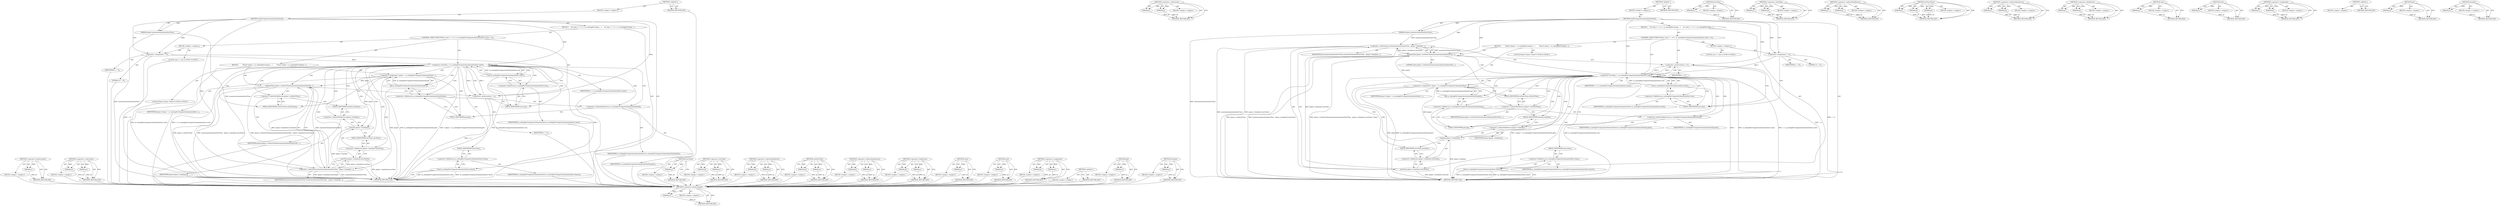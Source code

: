 digraph "timeline" {
vulnerable_94 [label=<(METHOD,&lt;operator&gt;.preIncrement)>];
vulnerable_95 [label=<(PARAM,p1)>];
vulnerable_96 [label=<(BLOCK,&lt;empty&gt;,&lt;empty&gt;)>];
vulnerable_97 [label=<(METHOD_RETURN,ANY)>];
vulnerable_117 [label=<(METHOD,&lt;operator&gt;.subtraction)>];
vulnerable_118 [label=<(PARAM,p1)>];
vulnerable_119 [label=<(PARAM,p2)>];
vulnerable_120 [label=<(BLOCK,&lt;empty&gt;,&lt;empty&gt;)>];
vulnerable_121 [label=<(METHOD_RETURN,ANY)>];
vulnerable_6 [label=<(METHOD,&lt;global&gt;)<SUB>1</SUB>>];
vulnerable_7 [label=<(BLOCK,&lt;empty&gt;,&lt;empty&gt;)<SUB>1</SUB>>];
vulnerable_8 [label=<(METHOD,notifyCompositorAnimationStarted)<SUB>1</SUB>>];
vulnerable_9 [label=<(PARAM,double monotonicAnimationStartTime)<SUB>1</SUB>>];
vulnerable_10 [label=<(BLOCK,{
     for (size_t i = 0; i &lt; m_waitingForCompo...,{
     for (size_t i = 0; i &lt; m_waitingForCompo...)<SUB>2</SUB>>];
vulnerable_11 [label=<(CONTROL_STRUCTURE,FOR,for (size_t i = 0;i &lt; m_waitingForCompositorAnimationStart.size();++i))<SUB>3</SUB>>];
vulnerable_12 [label=<(BLOCK,&lt;empty&gt;,&lt;empty&gt;)<SUB>3</SUB>>];
vulnerable_13 [label="<(LOCAL,size_t i: size_t)<SUB>3</SUB>>"];
vulnerable_14 [label=<(&lt;operator&gt;.assignment,i = 0)<SUB>3</SUB>>];
vulnerable_15 [label=<(IDENTIFIER,i,i = 0)<SUB>3</SUB>>];
vulnerable_16 [label=<(LITERAL,0,i = 0)<SUB>3</SUB>>];
vulnerable_17 [label=<(&lt;operator&gt;.lessThan,i &lt; m_waitingForCompositorAnimationStart.size())<SUB>3</SUB>>];
vulnerable_18 [label=<(IDENTIFIER,i,i &lt; m_waitingForCompositorAnimationStart.size())<SUB>3</SUB>>];
vulnerable_19 [label=<(size,m_waitingForCompositorAnimationStart.size())<SUB>3</SUB>>];
vulnerable_20 [label=<(&lt;operator&gt;.fieldAccess,m_waitingForCompositorAnimationStart.size)<SUB>3</SUB>>];
vulnerable_21 [label=<(IDENTIFIER,m_waitingForCompositorAnimationStart,m_waitingForCompositorAnimationStart.size())<SUB>3</SUB>>];
vulnerable_22 [label=<(FIELD_IDENTIFIER,size,size)<SUB>3</SUB>>];
vulnerable_23 [label=<(&lt;operator&gt;.preIncrement,++i)<SUB>3</SUB>>];
vulnerable_24 [label=<(IDENTIFIER,i,++i)<SUB>3</SUB>>];
vulnerable_25 [label=<(BLOCK,{
         Player* player = m_waitingForComposi...,{
         Player* player = m_waitingForComposi...)<SUB>3</SUB>>];
vulnerable_26 [label="<(LOCAL,Player* player: Player*)<SUB>4</SUB>>"];
vulnerable_27 [label=<(&lt;operator&gt;.assignment,* player = m_waitingForCompositorAnimationStart...)<SUB>4</SUB>>];
vulnerable_28 [label=<(IDENTIFIER,player,* player = m_waitingForCompositorAnimationStart...)<SUB>4</SUB>>];
vulnerable_29 [label=<(get,m_waitingForCompositorAnimationStart[i].get())<SUB>4</SUB>>];
vulnerable_30 [label=<(&lt;operator&gt;.fieldAccess,m_waitingForCompositorAnimationStart[i].get)<SUB>4</SUB>>];
vulnerable_31 [label=<(&lt;operator&gt;.indirectIndexAccess,m_waitingForCompositorAnimationStart[i])<SUB>4</SUB>>];
vulnerable_32 [label=<(IDENTIFIER,m_waitingForCompositorAnimationStart,m_waitingForCompositorAnimationStart[i].get())<SUB>4</SUB>>];
vulnerable_33 [label=<(IDENTIFIER,i,m_waitingForCompositorAnimationStart[i].get())<SUB>4</SUB>>];
vulnerable_34 [label=<(FIELD_IDENTIFIER,get,get)<SUB>4</SUB>>];
vulnerable_35 [label=<(setStartTime,player-&gt;setStartTime(monotonicAnimationStartTim...)<SUB>5</SUB>>];
vulnerable_36 [label=<(&lt;operator&gt;.indirectFieldAccess,player-&gt;setStartTime)<SUB>5</SUB>>];
vulnerable_37 [label=<(IDENTIFIER,player,player-&gt;setStartTime(monotonicAnimationStartTim...)<SUB>5</SUB>>];
vulnerable_38 [label=<(FIELD_IDENTIFIER,setStartTime,setStartTime)<SUB>5</SUB>>];
vulnerable_39 [label=<(&lt;operator&gt;.subtraction,monotonicAnimationStartTime - player-&gt;timeline(...)<SUB>5</SUB>>];
vulnerable_40 [label=<(IDENTIFIER,monotonicAnimationStartTime,monotonicAnimationStartTime - player-&gt;timeline(...)<SUB>5</SUB>>];
vulnerable_41 [label=<(zeroTime,player-&gt;timeline().zeroTime())<SUB>5</SUB>>];
vulnerable_42 [label=<(&lt;operator&gt;.fieldAccess,player-&gt;timeline().zeroTime)<SUB>5</SUB>>];
vulnerable_43 [label=<(timeline,player-&gt;timeline())<SUB>5</SUB>>];
vulnerable_44 [label=<(&lt;operator&gt;.indirectFieldAccess,player-&gt;timeline)<SUB>5</SUB>>];
vulnerable_45 [label=<(IDENTIFIER,player,player-&gt;timeline())<SUB>5</SUB>>];
vulnerable_46 [label=<(FIELD_IDENTIFIER,timeline,timeline)<SUB>5</SUB>>];
vulnerable_47 [label=<(FIELD_IDENTIFIER,zeroTime,zeroTime)<SUB>5</SUB>>];
vulnerable_48 [label=<(clear,m_waitingForCompositorAnimationStart.clear())<SUB>8</SUB>>];
vulnerable_49 [label=<(&lt;operator&gt;.fieldAccess,m_waitingForCompositorAnimationStart.clear)<SUB>8</SUB>>];
vulnerable_50 [label=<(IDENTIFIER,m_waitingForCompositorAnimationStart,m_waitingForCompositorAnimationStart.clear())<SUB>8</SUB>>];
vulnerable_51 [label=<(FIELD_IDENTIFIER,clear,clear)<SUB>8</SUB>>];
vulnerable_52 [label=<(METHOD_RETURN,void)<SUB>1</SUB>>];
vulnerable_54 [label=<(METHOD_RETURN,ANY)<SUB>1</SUB>>];
vulnerable_122 [label=<(METHOD,zeroTime)>];
vulnerable_123 [label=<(PARAM,p1)>];
vulnerable_124 [label=<(BLOCK,&lt;empty&gt;,&lt;empty&gt;)>];
vulnerable_125 [label=<(METHOD_RETURN,ANY)>];
vulnerable_80 [label=<(METHOD,&lt;operator&gt;.lessThan)>];
vulnerable_81 [label=<(PARAM,p1)>];
vulnerable_82 [label=<(PARAM,p2)>];
vulnerable_83 [label=<(BLOCK,&lt;empty&gt;,&lt;empty&gt;)>];
vulnerable_84 [label=<(METHOD_RETURN,ANY)>];
vulnerable_112 [label=<(METHOD,&lt;operator&gt;.indirectFieldAccess)>];
vulnerable_113 [label=<(PARAM,p1)>];
vulnerable_114 [label=<(PARAM,p2)>];
vulnerable_115 [label=<(BLOCK,&lt;empty&gt;,&lt;empty&gt;)>];
vulnerable_116 [label=<(METHOD_RETURN,ANY)>];
vulnerable_107 [label=<(METHOD,setStartTime)>];
vulnerable_108 [label=<(PARAM,p1)>];
vulnerable_109 [label=<(PARAM,p2)>];
vulnerable_110 [label=<(BLOCK,&lt;empty&gt;,&lt;empty&gt;)>];
vulnerable_111 [label=<(METHOD_RETURN,ANY)>];
vulnerable_102 [label=<(METHOD,&lt;operator&gt;.indirectIndexAccess)>];
vulnerable_103 [label=<(PARAM,p1)>];
vulnerable_104 [label=<(PARAM,p2)>];
vulnerable_105 [label=<(BLOCK,&lt;empty&gt;,&lt;empty&gt;)>];
vulnerable_106 [label=<(METHOD_RETURN,ANY)>];
vulnerable_89 [label=<(METHOD,&lt;operator&gt;.fieldAccess)>];
vulnerable_90 [label=<(PARAM,p1)>];
vulnerable_91 [label=<(PARAM,p2)>];
vulnerable_92 [label=<(BLOCK,&lt;empty&gt;,&lt;empty&gt;)>];
vulnerable_93 [label=<(METHOD_RETURN,ANY)>];
vulnerable_130 [label=<(METHOD,clear)>];
vulnerable_131 [label=<(PARAM,p1)>];
vulnerable_132 [label=<(BLOCK,&lt;empty&gt;,&lt;empty&gt;)>];
vulnerable_133 [label=<(METHOD_RETURN,ANY)>];
vulnerable_85 [label=<(METHOD,size)>];
vulnerable_86 [label=<(PARAM,p1)>];
vulnerable_87 [label=<(BLOCK,&lt;empty&gt;,&lt;empty&gt;)>];
vulnerable_88 [label=<(METHOD_RETURN,ANY)>];
vulnerable_75 [label=<(METHOD,&lt;operator&gt;.assignment)>];
vulnerable_76 [label=<(PARAM,p1)>];
vulnerable_77 [label=<(PARAM,p2)>];
vulnerable_78 [label=<(BLOCK,&lt;empty&gt;,&lt;empty&gt;)>];
vulnerable_79 [label=<(METHOD_RETURN,ANY)>];
vulnerable_69 [label=<(METHOD,&lt;global&gt;)<SUB>1</SUB>>];
vulnerable_70 [label=<(BLOCK,&lt;empty&gt;,&lt;empty&gt;)>];
vulnerable_71 [label=<(METHOD_RETURN,ANY)>];
vulnerable_98 [label=<(METHOD,get)>];
vulnerable_99 [label=<(PARAM,p1)>];
vulnerable_100 [label=<(BLOCK,&lt;empty&gt;,&lt;empty&gt;)>];
vulnerable_101 [label=<(METHOD_RETURN,ANY)>];
vulnerable_126 [label=<(METHOD,timeline)>];
vulnerable_127 [label=<(PARAM,p1)>];
vulnerable_128 [label=<(BLOCK,&lt;empty&gt;,&lt;empty&gt;)>];
vulnerable_129 [label=<(METHOD_RETURN,ANY)>];
fixed_97 [label=<(METHOD,&lt;operator&gt;.preIncrement)>];
fixed_98 [label=<(PARAM,p1)>];
fixed_99 [label=<(BLOCK,&lt;empty&gt;,&lt;empty&gt;)>];
fixed_100 [label=<(METHOD_RETURN,ANY)>];
fixed_121 [label=<(METHOD,&lt;operator&gt;.subtraction)>];
fixed_122 [label=<(PARAM,p1)>];
fixed_123 [label=<(PARAM,p2)>];
fixed_124 [label=<(BLOCK,&lt;empty&gt;,&lt;empty&gt;)>];
fixed_125 [label=<(METHOD_RETURN,ANY)>];
fixed_6 [label=<(METHOD,&lt;global&gt;)<SUB>1</SUB>>];
fixed_7 [label=<(BLOCK,&lt;empty&gt;,&lt;empty&gt;)<SUB>1</SUB>>];
fixed_8 [label=<(METHOD,notifyCompositorAnimationStarted)<SUB>1</SUB>>];
fixed_9 [label=<(PARAM,double monotonicAnimationStartTime)<SUB>1</SUB>>];
fixed_10 [label=<(BLOCK,{
     for (size_t i = 0; i &lt; m_waitingForCompo...,{
     for (size_t i = 0; i &lt; m_waitingForCompo...)<SUB>2</SUB>>];
fixed_11 [label=<(CONTROL_STRUCTURE,FOR,for (size_t i = 0;i &lt; m_waitingForCompositorAnimationStart.size();++i))<SUB>3</SUB>>];
fixed_12 [label=<(BLOCK,&lt;empty&gt;,&lt;empty&gt;)<SUB>3</SUB>>];
fixed_13 [label="<(LOCAL,size_t i: size_t)<SUB>3</SUB>>"];
fixed_14 [label=<(&lt;operator&gt;.assignment,i = 0)<SUB>3</SUB>>];
fixed_15 [label=<(IDENTIFIER,i,i = 0)<SUB>3</SUB>>];
fixed_16 [label=<(LITERAL,0,i = 0)<SUB>3</SUB>>];
fixed_17 [label=<(&lt;operator&gt;.lessThan,i &lt; m_waitingForCompositorAnimationStart.size())<SUB>3</SUB>>];
fixed_18 [label=<(IDENTIFIER,i,i &lt; m_waitingForCompositorAnimationStart.size())<SUB>3</SUB>>];
fixed_19 [label=<(size,m_waitingForCompositorAnimationStart.size())<SUB>3</SUB>>];
fixed_20 [label=<(&lt;operator&gt;.fieldAccess,m_waitingForCompositorAnimationStart.size)<SUB>3</SUB>>];
fixed_21 [label=<(IDENTIFIER,m_waitingForCompositorAnimationStart,m_waitingForCompositorAnimationStart.size())<SUB>3</SUB>>];
fixed_22 [label=<(FIELD_IDENTIFIER,size,size)<SUB>3</SUB>>];
fixed_23 [label=<(&lt;operator&gt;.preIncrement,++i)<SUB>3</SUB>>];
fixed_24 [label=<(IDENTIFIER,i,++i)<SUB>3</SUB>>];
fixed_25 [label=<(BLOCK,{
         Player* player = m_waitingForComposi...,{
         Player* player = m_waitingForComposi...)<SUB>3</SUB>>];
fixed_26 [label="<(LOCAL,Player* player: Player*)<SUB>4</SUB>>"];
fixed_27 [label=<(&lt;operator&gt;.assignment,* player = m_waitingForCompositorAnimationStart...)<SUB>4</SUB>>];
fixed_28 [label=<(IDENTIFIER,player,* player = m_waitingForCompositorAnimationStart...)<SUB>4</SUB>>];
fixed_29 [label=<(get,m_waitingForCompositorAnimationStart[i].get())<SUB>4</SUB>>];
fixed_30 [label=<(&lt;operator&gt;.fieldAccess,m_waitingForCompositorAnimationStart[i].get)<SUB>4</SUB>>];
fixed_31 [label=<(&lt;operator&gt;.indirectIndexAccess,m_waitingForCompositorAnimationStart[i])<SUB>4</SUB>>];
fixed_32 [label=<(IDENTIFIER,m_waitingForCompositorAnimationStart,m_waitingForCompositorAnimationStart[i].get())<SUB>4</SUB>>];
fixed_33 [label=<(IDENTIFIER,i,m_waitingForCompositorAnimationStart[i].get())<SUB>4</SUB>>];
fixed_34 [label=<(FIELD_IDENTIFIER,get,get)<SUB>4</SUB>>];
fixed_35 [label=<(setStartTime,player-&gt;setStartTime(monotonicAnimationStartTim...)<SUB>5</SUB>>];
fixed_36 [label=<(&lt;operator&gt;.indirectFieldAccess,player-&gt;setStartTime)<SUB>5</SUB>>];
fixed_37 [label=<(IDENTIFIER,player,player-&gt;setStartTime(monotonicAnimationStartTim...)<SUB>5</SUB>>];
fixed_38 [label=<(FIELD_IDENTIFIER,setStartTime,setStartTime)<SUB>5</SUB>>];
fixed_39 [label=<(&lt;operator&gt;.subtraction,monotonicAnimationStartTime - player-&gt;timeline(...)<SUB>5</SUB>>];
fixed_40 [label=<(IDENTIFIER,monotonicAnimationStartTime,monotonicAnimationStartTime - player-&gt;timeline(...)<SUB>5</SUB>>];
fixed_41 [label=<(zeroTime,player-&gt;timeline().zeroTime())<SUB>5</SUB>>];
fixed_42 [label=<(&lt;operator&gt;.fieldAccess,player-&gt;timeline().zeroTime)<SUB>5</SUB>>];
fixed_43 [label=<(timeline,player-&gt;timeline())<SUB>5</SUB>>];
fixed_44 [label=<(&lt;operator&gt;.indirectFieldAccess,player-&gt;timeline)<SUB>5</SUB>>];
fixed_45 [label=<(IDENTIFIER,player,player-&gt;timeline())<SUB>5</SUB>>];
fixed_46 [label=<(FIELD_IDENTIFIER,timeline,timeline)<SUB>5</SUB>>];
fixed_47 [label=<(FIELD_IDENTIFIER,zeroTime,zeroTime)<SUB>5</SUB>>];
fixed_48 [label=<(LITERAL,false,player-&gt;setStartTime(monotonicAnimationStartTim...)<SUB>5</SUB>>];
fixed_49 [label=<(clear,m_waitingForCompositorAnimationStart.clear())<SUB>8</SUB>>];
fixed_50 [label=<(&lt;operator&gt;.fieldAccess,m_waitingForCompositorAnimationStart.clear)<SUB>8</SUB>>];
fixed_51 [label=<(IDENTIFIER,m_waitingForCompositorAnimationStart,m_waitingForCompositorAnimationStart.clear())<SUB>8</SUB>>];
fixed_52 [label=<(FIELD_IDENTIFIER,clear,clear)<SUB>8</SUB>>];
fixed_53 [label=<(METHOD_RETURN,void)<SUB>1</SUB>>];
fixed_55 [label=<(METHOD_RETURN,ANY)<SUB>1</SUB>>];
fixed_126 [label=<(METHOD,zeroTime)>];
fixed_127 [label=<(PARAM,p1)>];
fixed_128 [label=<(BLOCK,&lt;empty&gt;,&lt;empty&gt;)>];
fixed_129 [label=<(METHOD_RETURN,ANY)>];
fixed_83 [label=<(METHOD,&lt;operator&gt;.lessThan)>];
fixed_84 [label=<(PARAM,p1)>];
fixed_85 [label=<(PARAM,p2)>];
fixed_86 [label=<(BLOCK,&lt;empty&gt;,&lt;empty&gt;)>];
fixed_87 [label=<(METHOD_RETURN,ANY)>];
fixed_116 [label=<(METHOD,&lt;operator&gt;.indirectFieldAccess)>];
fixed_117 [label=<(PARAM,p1)>];
fixed_118 [label=<(PARAM,p2)>];
fixed_119 [label=<(BLOCK,&lt;empty&gt;,&lt;empty&gt;)>];
fixed_120 [label=<(METHOD_RETURN,ANY)>];
fixed_110 [label=<(METHOD,setStartTime)>];
fixed_111 [label=<(PARAM,p1)>];
fixed_112 [label=<(PARAM,p2)>];
fixed_113 [label=<(PARAM,p3)>];
fixed_114 [label=<(BLOCK,&lt;empty&gt;,&lt;empty&gt;)>];
fixed_115 [label=<(METHOD_RETURN,ANY)>];
fixed_105 [label=<(METHOD,&lt;operator&gt;.indirectIndexAccess)>];
fixed_106 [label=<(PARAM,p1)>];
fixed_107 [label=<(PARAM,p2)>];
fixed_108 [label=<(BLOCK,&lt;empty&gt;,&lt;empty&gt;)>];
fixed_109 [label=<(METHOD_RETURN,ANY)>];
fixed_92 [label=<(METHOD,&lt;operator&gt;.fieldAccess)>];
fixed_93 [label=<(PARAM,p1)>];
fixed_94 [label=<(PARAM,p2)>];
fixed_95 [label=<(BLOCK,&lt;empty&gt;,&lt;empty&gt;)>];
fixed_96 [label=<(METHOD_RETURN,ANY)>];
fixed_134 [label=<(METHOD,clear)>];
fixed_135 [label=<(PARAM,p1)>];
fixed_136 [label=<(BLOCK,&lt;empty&gt;,&lt;empty&gt;)>];
fixed_137 [label=<(METHOD_RETURN,ANY)>];
fixed_88 [label=<(METHOD,size)>];
fixed_89 [label=<(PARAM,p1)>];
fixed_90 [label=<(BLOCK,&lt;empty&gt;,&lt;empty&gt;)>];
fixed_91 [label=<(METHOD_RETURN,ANY)>];
fixed_78 [label=<(METHOD,&lt;operator&gt;.assignment)>];
fixed_79 [label=<(PARAM,p1)>];
fixed_80 [label=<(PARAM,p2)>];
fixed_81 [label=<(BLOCK,&lt;empty&gt;,&lt;empty&gt;)>];
fixed_82 [label=<(METHOD_RETURN,ANY)>];
fixed_72 [label=<(METHOD,&lt;global&gt;)<SUB>1</SUB>>];
fixed_73 [label=<(BLOCK,&lt;empty&gt;,&lt;empty&gt;)>];
fixed_74 [label=<(METHOD_RETURN,ANY)>];
fixed_101 [label=<(METHOD,get)>];
fixed_102 [label=<(PARAM,p1)>];
fixed_103 [label=<(BLOCK,&lt;empty&gt;,&lt;empty&gt;)>];
fixed_104 [label=<(METHOD_RETURN,ANY)>];
fixed_130 [label=<(METHOD,timeline)>];
fixed_131 [label=<(PARAM,p1)>];
fixed_132 [label=<(BLOCK,&lt;empty&gt;,&lt;empty&gt;)>];
fixed_133 [label=<(METHOD_RETURN,ANY)>];
vulnerable_94 -> vulnerable_95  [key=0, label="AST: "];
vulnerable_94 -> vulnerable_95  [key=1, label="DDG: "];
vulnerable_94 -> vulnerable_96  [key=0, label="AST: "];
vulnerable_94 -> vulnerable_97  [key=0, label="AST: "];
vulnerable_94 -> vulnerable_97  [key=1, label="CFG: "];
vulnerable_95 -> vulnerable_97  [key=0, label="DDG: p1"];
vulnerable_96 -> fixed_97  [key=0];
vulnerable_97 -> fixed_97  [key=0];
vulnerable_117 -> vulnerable_118  [key=0, label="AST: "];
vulnerable_117 -> vulnerable_118  [key=1, label="DDG: "];
vulnerable_117 -> vulnerable_120  [key=0, label="AST: "];
vulnerable_117 -> vulnerable_119  [key=0, label="AST: "];
vulnerable_117 -> vulnerable_119  [key=1, label="DDG: "];
vulnerable_117 -> vulnerable_121  [key=0, label="AST: "];
vulnerable_117 -> vulnerable_121  [key=1, label="CFG: "];
vulnerable_118 -> vulnerable_121  [key=0, label="DDG: p1"];
vulnerable_119 -> vulnerable_121  [key=0, label="DDG: p2"];
vulnerable_120 -> fixed_97  [key=0];
vulnerable_121 -> fixed_97  [key=0];
vulnerable_6 -> vulnerable_7  [key=0, label="AST: "];
vulnerable_6 -> vulnerable_54  [key=0, label="AST: "];
vulnerable_6 -> vulnerable_54  [key=1, label="CFG: "];
vulnerable_7 -> vulnerable_8  [key=0, label="AST: "];
vulnerable_8 -> vulnerable_9  [key=0, label="AST: "];
vulnerable_8 -> vulnerable_9  [key=1, label="DDG: "];
vulnerable_8 -> vulnerable_10  [key=0, label="AST: "];
vulnerable_8 -> vulnerable_52  [key=0, label="AST: "];
vulnerable_8 -> vulnerable_14  [key=0, label="CFG: "];
vulnerable_8 -> vulnerable_14  [key=1, label="DDG: "];
vulnerable_8 -> vulnerable_17  [key=0, label="DDG: "];
vulnerable_8 -> vulnerable_23  [key=0, label="DDG: "];
vulnerable_8 -> vulnerable_39  [key=0, label="DDG: "];
vulnerable_9 -> vulnerable_52  [key=0, label="DDG: monotonicAnimationStartTime"];
vulnerable_9 -> vulnerable_39  [key=0, label="DDG: monotonicAnimationStartTime"];
vulnerable_10 -> vulnerable_11  [key=0, label="AST: "];
vulnerable_10 -> vulnerable_48  [key=0, label="AST: "];
vulnerable_11 -> vulnerable_12  [key=0, label="AST: "];
vulnerable_11 -> vulnerable_17  [key=0, label="AST: "];
vulnerable_11 -> vulnerable_23  [key=0, label="AST: "];
vulnerable_11 -> vulnerable_25  [key=0, label="AST: "];
vulnerable_12 -> vulnerable_13  [key=0, label="AST: "];
vulnerable_12 -> vulnerable_14  [key=0, label="AST: "];
vulnerable_13 -> fixed_97  [key=0];
vulnerable_14 -> vulnerable_15  [key=0, label="AST: "];
vulnerable_14 -> vulnerable_16  [key=0, label="AST: "];
vulnerable_14 -> vulnerable_22  [key=0, label="CFG: "];
vulnerable_14 -> vulnerable_52  [key=0, label="DDG: i = 0"];
vulnerable_14 -> vulnerable_17  [key=0, label="DDG: i"];
vulnerable_15 -> fixed_97  [key=0];
vulnerable_16 -> fixed_97  [key=0];
vulnerable_17 -> vulnerable_18  [key=0, label="AST: "];
vulnerable_17 -> vulnerable_19  [key=0, label="AST: "];
vulnerable_17 -> vulnerable_19  [key=1, label="CDG: "];
vulnerable_17 -> vulnerable_31  [key=0, label="CFG: "];
vulnerable_17 -> vulnerable_31  [key=1, label="CDG: "];
vulnerable_17 -> vulnerable_51  [key=0, label="CFG: "];
vulnerable_17 -> vulnerable_52  [key=0, label="DDG: i"];
vulnerable_17 -> vulnerable_52  [key=1, label="DDG: m_waitingForCompositorAnimationStart.size()"];
vulnerable_17 -> vulnerable_52  [key=2, label="DDG: i &lt; m_waitingForCompositorAnimationStart.size()"];
vulnerable_17 -> vulnerable_23  [key=0, label="DDG: i"];
vulnerable_17 -> vulnerable_23  [key=1, label="CDG: "];
vulnerable_17 -> vulnerable_17  [key=0, label="CDG: "];
vulnerable_17 -> vulnerable_47  [key=0, label="CDG: "];
vulnerable_17 -> vulnerable_30  [key=0, label="CDG: "];
vulnerable_17 -> vulnerable_34  [key=0, label="CDG: "];
vulnerable_17 -> vulnerable_42  [key=0, label="CDG: "];
vulnerable_17 -> vulnerable_36  [key=0, label="CDG: "];
vulnerable_17 -> vulnerable_46  [key=0, label="CDG: "];
vulnerable_17 -> vulnerable_20  [key=0, label="CDG: "];
vulnerable_17 -> vulnerable_38  [key=0, label="CDG: "];
vulnerable_17 -> vulnerable_22  [key=0, label="CDG: "];
vulnerable_17 -> vulnerable_41  [key=0, label="CDG: "];
vulnerable_17 -> vulnerable_27  [key=0, label="CDG: "];
vulnerable_17 -> vulnerable_29  [key=0, label="CDG: "];
vulnerable_17 -> vulnerable_44  [key=0, label="CDG: "];
vulnerable_17 -> vulnerable_35  [key=0, label="CDG: "];
vulnerable_17 -> vulnerable_39  [key=0, label="CDG: "];
vulnerable_17 -> vulnerable_43  [key=0, label="CDG: "];
vulnerable_18 -> fixed_97  [key=0];
vulnerable_19 -> vulnerable_20  [key=0, label="AST: "];
vulnerable_19 -> vulnerable_17  [key=0, label="CFG: "];
vulnerable_19 -> vulnerable_17  [key=1, label="DDG: m_waitingForCompositorAnimationStart.size"];
vulnerable_19 -> vulnerable_52  [key=0, label="DDG: m_waitingForCompositorAnimationStart.size"];
vulnerable_20 -> vulnerable_21  [key=0, label="AST: "];
vulnerable_20 -> vulnerable_22  [key=0, label="AST: "];
vulnerable_20 -> vulnerable_19  [key=0, label="CFG: "];
vulnerable_21 -> fixed_97  [key=0];
vulnerable_22 -> vulnerable_20  [key=0, label="CFG: "];
vulnerable_23 -> vulnerable_24  [key=0, label="AST: "];
vulnerable_23 -> vulnerable_22  [key=0, label="CFG: "];
vulnerable_23 -> vulnerable_52  [key=0, label="DDG: ++i"];
vulnerable_23 -> vulnerable_17  [key=0, label="DDG: i"];
vulnerable_24 -> fixed_97  [key=0];
vulnerable_25 -> vulnerable_26  [key=0, label="AST: "];
vulnerable_25 -> vulnerable_27  [key=0, label="AST: "];
vulnerable_25 -> vulnerable_35  [key=0, label="AST: "];
vulnerable_26 -> fixed_97  [key=0];
vulnerable_27 -> vulnerable_28  [key=0, label="AST: "];
vulnerable_27 -> vulnerable_29  [key=0, label="AST: "];
vulnerable_27 -> vulnerable_38  [key=0, label="CFG: "];
vulnerable_27 -> vulnerable_52  [key=0, label="DDG: player"];
vulnerable_27 -> vulnerable_52  [key=1, label="DDG: m_waitingForCompositorAnimationStart[i].get()"];
vulnerable_27 -> vulnerable_52  [key=2, label="DDG: * player = m_waitingForCompositorAnimationStart[i].get()"];
vulnerable_27 -> vulnerable_35  [key=0, label="DDG: player"];
vulnerable_27 -> vulnerable_43  [key=0, label="DDG: player"];
vulnerable_28 -> fixed_97  [key=0];
vulnerable_29 -> vulnerable_30  [key=0, label="AST: "];
vulnerable_29 -> vulnerable_27  [key=0, label="CFG: "];
vulnerable_29 -> vulnerable_27  [key=1, label="DDG: m_waitingForCompositorAnimationStart[i].get"];
vulnerable_30 -> vulnerable_31  [key=0, label="AST: "];
vulnerable_30 -> vulnerable_34  [key=0, label="AST: "];
vulnerable_30 -> vulnerable_29  [key=0, label="CFG: "];
vulnerable_31 -> vulnerable_32  [key=0, label="AST: "];
vulnerable_31 -> vulnerable_33  [key=0, label="AST: "];
vulnerable_31 -> vulnerable_34  [key=0, label="CFG: "];
vulnerable_32 -> fixed_97  [key=0];
vulnerable_33 -> fixed_97  [key=0];
vulnerable_34 -> vulnerable_30  [key=0, label="CFG: "];
vulnerable_35 -> vulnerable_36  [key=0, label="AST: "];
vulnerable_35 -> vulnerable_39  [key=0, label="AST: "];
vulnerable_35 -> vulnerable_23  [key=0, label="CFG: "];
vulnerable_35 -> vulnerable_52  [key=0, label="DDG: player-&gt;setStartTime"];
vulnerable_35 -> vulnerable_52  [key=1, label="DDG: monotonicAnimationStartTime - player-&gt;timeline().zeroTime()"];
vulnerable_35 -> vulnerable_52  [key=2, label="DDG: player-&gt;setStartTime(monotonicAnimationStartTime - player-&gt;timeline().zeroTime())"];
vulnerable_36 -> vulnerable_37  [key=0, label="AST: "];
vulnerable_36 -> vulnerable_38  [key=0, label="AST: "];
vulnerable_36 -> vulnerable_46  [key=0, label="CFG: "];
vulnerable_37 -> fixed_97  [key=0];
vulnerable_38 -> vulnerable_36  [key=0, label="CFG: "];
vulnerable_39 -> vulnerable_40  [key=0, label="AST: "];
vulnerable_39 -> vulnerable_41  [key=0, label="AST: "];
vulnerable_39 -> vulnerable_35  [key=0, label="CFG: "];
vulnerable_39 -> vulnerable_35  [key=1, label="DDG: monotonicAnimationStartTime"];
vulnerable_39 -> vulnerable_35  [key=2, label="DDG: player-&gt;timeline().zeroTime()"];
vulnerable_39 -> vulnerable_52  [key=0, label="DDG: monotonicAnimationStartTime"];
vulnerable_39 -> vulnerable_52  [key=1, label="DDG: player-&gt;timeline().zeroTime()"];
vulnerable_40 -> fixed_97  [key=0];
vulnerable_41 -> vulnerable_42  [key=0, label="AST: "];
vulnerable_41 -> vulnerable_39  [key=0, label="CFG: "];
vulnerable_41 -> vulnerable_39  [key=1, label="DDG: player-&gt;timeline().zeroTime"];
vulnerable_41 -> vulnerable_52  [key=0, label="DDG: player-&gt;timeline().zeroTime"];
vulnerable_42 -> vulnerable_43  [key=0, label="AST: "];
vulnerable_42 -> vulnerable_47  [key=0, label="AST: "];
vulnerable_42 -> vulnerable_41  [key=0, label="CFG: "];
vulnerable_43 -> vulnerable_44  [key=0, label="AST: "];
vulnerable_43 -> vulnerable_47  [key=0, label="CFG: "];
vulnerable_43 -> vulnerable_52  [key=0, label="DDG: player-&gt;timeline"];
vulnerable_44 -> vulnerable_45  [key=0, label="AST: "];
vulnerable_44 -> vulnerable_46  [key=0, label="AST: "];
vulnerable_44 -> vulnerable_43  [key=0, label="CFG: "];
vulnerable_45 -> fixed_97  [key=0];
vulnerable_46 -> vulnerable_44  [key=0, label="CFG: "];
vulnerable_47 -> vulnerable_42  [key=0, label="CFG: "];
vulnerable_48 -> vulnerable_49  [key=0, label="AST: "];
vulnerable_48 -> vulnerable_52  [key=0, label="CFG: "];
vulnerable_48 -> vulnerable_52  [key=1, label="DDG: m_waitingForCompositorAnimationStart.clear"];
vulnerable_48 -> vulnerable_52  [key=2, label="DDG: m_waitingForCompositorAnimationStart.clear()"];
vulnerable_49 -> vulnerable_50  [key=0, label="AST: "];
vulnerable_49 -> vulnerable_51  [key=0, label="AST: "];
vulnerable_49 -> vulnerable_48  [key=0, label="CFG: "];
vulnerable_50 -> fixed_97  [key=0];
vulnerable_51 -> vulnerable_49  [key=0, label="CFG: "];
vulnerable_52 -> fixed_97  [key=0];
vulnerable_54 -> fixed_97  [key=0];
vulnerable_122 -> vulnerable_123  [key=0, label="AST: "];
vulnerable_122 -> vulnerable_123  [key=1, label="DDG: "];
vulnerable_122 -> vulnerable_124  [key=0, label="AST: "];
vulnerable_122 -> vulnerable_125  [key=0, label="AST: "];
vulnerable_122 -> vulnerable_125  [key=1, label="CFG: "];
vulnerable_123 -> vulnerable_125  [key=0, label="DDG: p1"];
vulnerable_124 -> fixed_97  [key=0];
vulnerable_125 -> fixed_97  [key=0];
vulnerable_80 -> vulnerable_81  [key=0, label="AST: "];
vulnerable_80 -> vulnerable_81  [key=1, label="DDG: "];
vulnerable_80 -> vulnerable_83  [key=0, label="AST: "];
vulnerable_80 -> vulnerable_82  [key=0, label="AST: "];
vulnerable_80 -> vulnerable_82  [key=1, label="DDG: "];
vulnerable_80 -> vulnerable_84  [key=0, label="AST: "];
vulnerable_80 -> vulnerable_84  [key=1, label="CFG: "];
vulnerable_81 -> vulnerable_84  [key=0, label="DDG: p1"];
vulnerable_82 -> vulnerable_84  [key=0, label="DDG: p2"];
vulnerable_83 -> fixed_97  [key=0];
vulnerable_84 -> fixed_97  [key=0];
vulnerable_112 -> vulnerable_113  [key=0, label="AST: "];
vulnerable_112 -> vulnerable_113  [key=1, label="DDG: "];
vulnerable_112 -> vulnerable_115  [key=0, label="AST: "];
vulnerable_112 -> vulnerable_114  [key=0, label="AST: "];
vulnerable_112 -> vulnerable_114  [key=1, label="DDG: "];
vulnerable_112 -> vulnerable_116  [key=0, label="AST: "];
vulnerable_112 -> vulnerable_116  [key=1, label="CFG: "];
vulnerable_113 -> vulnerable_116  [key=0, label="DDG: p1"];
vulnerable_114 -> vulnerable_116  [key=0, label="DDG: p2"];
vulnerable_115 -> fixed_97  [key=0];
vulnerable_116 -> fixed_97  [key=0];
vulnerable_107 -> vulnerable_108  [key=0, label="AST: "];
vulnerable_107 -> vulnerable_108  [key=1, label="DDG: "];
vulnerable_107 -> vulnerable_110  [key=0, label="AST: "];
vulnerable_107 -> vulnerable_109  [key=0, label="AST: "];
vulnerable_107 -> vulnerable_109  [key=1, label="DDG: "];
vulnerable_107 -> vulnerable_111  [key=0, label="AST: "];
vulnerable_107 -> vulnerable_111  [key=1, label="CFG: "];
vulnerable_108 -> vulnerable_111  [key=0, label="DDG: p1"];
vulnerable_109 -> vulnerable_111  [key=0, label="DDG: p2"];
vulnerable_110 -> fixed_97  [key=0];
vulnerable_111 -> fixed_97  [key=0];
vulnerable_102 -> vulnerable_103  [key=0, label="AST: "];
vulnerable_102 -> vulnerable_103  [key=1, label="DDG: "];
vulnerable_102 -> vulnerable_105  [key=0, label="AST: "];
vulnerable_102 -> vulnerable_104  [key=0, label="AST: "];
vulnerable_102 -> vulnerable_104  [key=1, label="DDG: "];
vulnerable_102 -> vulnerable_106  [key=0, label="AST: "];
vulnerable_102 -> vulnerable_106  [key=1, label="CFG: "];
vulnerable_103 -> vulnerable_106  [key=0, label="DDG: p1"];
vulnerable_104 -> vulnerable_106  [key=0, label="DDG: p2"];
vulnerable_105 -> fixed_97  [key=0];
vulnerable_106 -> fixed_97  [key=0];
vulnerable_89 -> vulnerable_90  [key=0, label="AST: "];
vulnerable_89 -> vulnerable_90  [key=1, label="DDG: "];
vulnerable_89 -> vulnerable_92  [key=0, label="AST: "];
vulnerable_89 -> vulnerable_91  [key=0, label="AST: "];
vulnerable_89 -> vulnerable_91  [key=1, label="DDG: "];
vulnerable_89 -> vulnerable_93  [key=0, label="AST: "];
vulnerable_89 -> vulnerable_93  [key=1, label="CFG: "];
vulnerable_90 -> vulnerable_93  [key=0, label="DDG: p1"];
vulnerable_91 -> vulnerable_93  [key=0, label="DDG: p2"];
vulnerable_92 -> fixed_97  [key=0];
vulnerable_93 -> fixed_97  [key=0];
vulnerable_130 -> vulnerable_131  [key=0, label="AST: "];
vulnerable_130 -> vulnerable_131  [key=1, label="DDG: "];
vulnerable_130 -> vulnerable_132  [key=0, label="AST: "];
vulnerable_130 -> vulnerable_133  [key=0, label="AST: "];
vulnerable_130 -> vulnerable_133  [key=1, label="CFG: "];
vulnerable_131 -> vulnerable_133  [key=0, label="DDG: p1"];
vulnerable_132 -> fixed_97  [key=0];
vulnerable_133 -> fixed_97  [key=0];
vulnerable_85 -> vulnerable_86  [key=0, label="AST: "];
vulnerable_85 -> vulnerable_86  [key=1, label="DDG: "];
vulnerable_85 -> vulnerable_87  [key=0, label="AST: "];
vulnerable_85 -> vulnerable_88  [key=0, label="AST: "];
vulnerable_85 -> vulnerable_88  [key=1, label="CFG: "];
vulnerable_86 -> vulnerable_88  [key=0, label="DDG: p1"];
vulnerable_87 -> fixed_97  [key=0];
vulnerable_88 -> fixed_97  [key=0];
vulnerable_75 -> vulnerable_76  [key=0, label="AST: "];
vulnerable_75 -> vulnerable_76  [key=1, label="DDG: "];
vulnerable_75 -> vulnerable_78  [key=0, label="AST: "];
vulnerable_75 -> vulnerable_77  [key=0, label="AST: "];
vulnerable_75 -> vulnerable_77  [key=1, label="DDG: "];
vulnerable_75 -> vulnerable_79  [key=0, label="AST: "];
vulnerable_75 -> vulnerable_79  [key=1, label="CFG: "];
vulnerable_76 -> vulnerable_79  [key=0, label="DDG: p1"];
vulnerable_77 -> vulnerable_79  [key=0, label="DDG: p2"];
vulnerable_78 -> fixed_97  [key=0];
vulnerable_79 -> fixed_97  [key=0];
vulnerable_69 -> vulnerable_70  [key=0, label="AST: "];
vulnerable_69 -> vulnerable_71  [key=0, label="AST: "];
vulnerable_69 -> vulnerable_71  [key=1, label="CFG: "];
vulnerable_70 -> fixed_97  [key=0];
vulnerable_71 -> fixed_97  [key=0];
vulnerable_98 -> vulnerable_99  [key=0, label="AST: "];
vulnerable_98 -> vulnerable_99  [key=1, label="DDG: "];
vulnerable_98 -> vulnerable_100  [key=0, label="AST: "];
vulnerable_98 -> vulnerable_101  [key=0, label="AST: "];
vulnerable_98 -> vulnerable_101  [key=1, label="CFG: "];
vulnerable_99 -> vulnerable_101  [key=0, label="DDG: p1"];
vulnerable_100 -> fixed_97  [key=0];
vulnerable_101 -> fixed_97  [key=0];
vulnerable_126 -> vulnerable_127  [key=0, label="AST: "];
vulnerable_126 -> vulnerable_127  [key=1, label="DDG: "];
vulnerable_126 -> vulnerable_128  [key=0, label="AST: "];
vulnerable_126 -> vulnerable_129  [key=0, label="AST: "];
vulnerable_126 -> vulnerable_129  [key=1, label="CFG: "];
vulnerable_127 -> vulnerable_129  [key=0, label="DDG: p1"];
vulnerable_128 -> fixed_97  [key=0];
vulnerable_129 -> fixed_97  [key=0];
fixed_97 -> fixed_98  [key=0, label="AST: "];
fixed_97 -> fixed_98  [key=1, label="DDG: "];
fixed_97 -> fixed_99  [key=0, label="AST: "];
fixed_97 -> fixed_100  [key=0, label="AST: "];
fixed_97 -> fixed_100  [key=1, label="CFG: "];
fixed_98 -> fixed_100  [key=0, label="DDG: p1"];
fixed_121 -> fixed_122  [key=0, label="AST: "];
fixed_121 -> fixed_122  [key=1, label="DDG: "];
fixed_121 -> fixed_124  [key=0, label="AST: "];
fixed_121 -> fixed_123  [key=0, label="AST: "];
fixed_121 -> fixed_123  [key=1, label="DDG: "];
fixed_121 -> fixed_125  [key=0, label="AST: "];
fixed_121 -> fixed_125  [key=1, label="CFG: "];
fixed_122 -> fixed_125  [key=0, label="DDG: p1"];
fixed_123 -> fixed_125  [key=0, label="DDG: p2"];
fixed_6 -> fixed_7  [key=0, label="AST: "];
fixed_6 -> fixed_55  [key=0, label="AST: "];
fixed_6 -> fixed_55  [key=1, label="CFG: "];
fixed_7 -> fixed_8  [key=0, label="AST: "];
fixed_8 -> fixed_9  [key=0, label="AST: "];
fixed_8 -> fixed_9  [key=1, label="DDG: "];
fixed_8 -> fixed_10  [key=0, label="AST: "];
fixed_8 -> fixed_53  [key=0, label="AST: "];
fixed_8 -> fixed_14  [key=0, label="CFG: "];
fixed_8 -> fixed_14  [key=1, label="DDG: "];
fixed_8 -> fixed_17  [key=0, label="DDG: "];
fixed_8 -> fixed_23  [key=0, label="DDG: "];
fixed_8 -> fixed_35  [key=0, label="DDG: "];
fixed_8 -> fixed_39  [key=0, label="DDG: "];
fixed_9 -> fixed_53  [key=0, label="DDG: monotonicAnimationStartTime"];
fixed_9 -> fixed_39  [key=0, label="DDG: monotonicAnimationStartTime"];
fixed_10 -> fixed_11  [key=0, label="AST: "];
fixed_10 -> fixed_49  [key=0, label="AST: "];
fixed_11 -> fixed_12  [key=0, label="AST: "];
fixed_11 -> fixed_17  [key=0, label="AST: "];
fixed_11 -> fixed_23  [key=0, label="AST: "];
fixed_11 -> fixed_25  [key=0, label="AST: "];
fixed_12 -> fixed_13  [key=0, label="AST: "];
fixed_12 -> fixed_14  [key=0, label="AST: "];
fixed_14 -> fixed_15  [key=0, label="AST: "];
fixed_14 -> fixed_16  [key=0, label="AST: "];
fixed_14 -> fixed_22  [key=0, label="CFG: "];
fixed_14 -> fixed_53  [key=0, label="DDG: i = 0"];
fixed_14 -> fixed_17  [key=0, label="DDG: i"];
fixed_17 -> fixed_18  [key=0, label="AST: "];
fixed_17 -> fixed_19  [key=0, label="AST: "];
fixed_17 -> fixed_19  [key=1, label="CDG: "];
fixed_17 -> fixed_31  [key=0, label="CFG: "];
fixed_17 -> fixed_31  [key=1, label="CDG: "];
fixed_17 -> fixed_52  [key=0, label="CFG: "];
fixed_17 -> fixed_53  [key=0, label="DDG: i"];
fixed_17 -> fixed_53  [key=1, label="DDG: m_waitingForCompositorAnimationStart.size()"];
fixed_17 -> fixed_53  [key=2, label="DDG: i &lt; m_waitingForCompositorAnimationStart.size()"];
fixed_17 -> fixed_23  [key=0, label="DDG: i"];
fixed_17 -> fixed_23  [key=1, label="CDG: "];
fixed_17 -> fixed_17  [key=0, label="CDG: "];
fixed_17 -> fixed_47  [key=0, label="CDG: "];
fixed_17 -> fixed_30  [key=0, label="CDG: "];
fixed_17 -> fixed_34  [key=0, label="CDG: "];
fixed_17 -> fixed_42  [key=0, label="CDG: "];
fixed_17 -> fixed_36  [key=0, label="CDG: "];
fixed_17 -> fixed_46  [key=0, label="CDG: "];
fixed_17 -> fixed_20  [key=0, label="CDG: "];
fixed_17 -> fixed_38  [key=0, label="CDG: "];
fixed_17 -> fixed_22  [key=0, label="CDG: "];
fixed_17 -> fixed_41  [key=0, label="CDG: "];
fixed_17 -> fixed_27  [key=0, label="CDG: "];
fixed_17 -> fixed_29  [key=0, label="CDG: "];
fixed_17 -> fixed_44  [key=0, label="CDG: "];
fixed_17 -> fixed_35  [key=0, label="CDG: "];
fixed_17 -> fixed_39  [key=0, label="CDG: "];
fixed_17 -> fixed_43  [key=0, label="CDG: "];
fixed_19 -> fixed_20  [key=0, label="AST: "];
fixed_19 -> fixed_17  [key=0, label="CFG: "];
fixed_19 -> fixed_17  [key=1, label="DDG: m_waitingForCompositorAnimationStart.size"];
fixed_19 -> fixed_53  [key=0, label="DDG: m_waitingForCompositorAnimationStart.size"];
fixed_20 -> fixed_21  [key=0, label="AST: "];
fixed_20 -> fixed_22  [key=0, label="AST: "];
fixed_20 -> fixed_19  [key=0, label="CFG: "];
fixed_22 -> fixed_20  [key=0, label="CFG: "];
fixed_23 -> fixed_24  [key=0, label="AST: "];
fixed_23 -> fixed_22  [key=0, label="CFG: "];
fixed_23 -> fixed_53  [key=0, label="DDG: ++i"];
fixed_23 -> fixed_17  [key=0, label="DDG: i"];
fixed_25 -> fixed_26  [key=0, label="AST: "];
fixed_25 -> fixed_27  [key=0, label="AST: "];
fixed_25 -> fixed_35  [key=0, label="AST: "];
fixed_27 -> fixed_28  [key=0, label="AST: "];
fixed_27 -> fixed_29  [key=0, label="AST: "];
fixed_27 -> fixed_38  [key=0, label="CFG: "];
fixed_27 -> fixed_53  [key=0, label="DDG: player"];
fixed_27 -> fixed_53  [key=1, label="DDG: m_waitingForCompositorAnimationStart[i].get()"];
fixed_27 -> fixed_53  [key=2, label="DDG: * player = m_waitingForCompositorAnimationStart[i].get()"];
fixed_27 -> fixed_35  [key=0, label="DDG: player"];
fixed_27 -> fixed_43  [key=0, label="DDG: player"];
fixed_29 -> fixed_30  [key=0, label="AST: "];
fixed_29 -> fixed_27  [key=0, label="CFG: "];
fixed_29 -> fixed_27  [key=1, label="DDG: m_waitingForCompositorAnimationStart[i].get"];
fixed_30 -> fixed_31  [key=0, label="AST: "];
fixed_30 -> fixed_34  [key=0, label="AST: "];
fixed_30 -> fixed_29  [key=0, label="CFG: "];
fixed_31 -> fixed_32  [key=0, label="AST: "];
fixed_31 -> fixed_33  [key=0, label="AST: "];
fixed_31 -> fixed_34  [key=0, label="CFG: "];
fixed_34 -> fixed_30  [key=0, label="CFG: "];
fixed_35 -> fixed_36  [key=0, label="AST: "];
fixed_35 -> fixed_39  [key=0, label="AST: "];
fixed_35 -> fixed_48  [key=0, label="AST: "];
fixed_35 -> fixed_23  [key=0, label="CFG: "];
fixed_35 -> fixed_53  [key=0, label="DDG: player-&gt;setStartTime"];
fixed_35 -> fixed_53  [key=1, label="DDG: monotonicAnimationStartTime - player-&gt;timeline().zeroTime()"];
fixed_35 -> fixed_53  [key=2, label="DDG: player-&gt;setStartTime(monotonicAnimationStartTime - player-&gt;timeline().zeroTime(), false)"];
fixed_36 -> fixed_37  [key=0, label="AST: "];
fixed_36 -> fixed_38  [key=0, label="AST: "];
fixed_36 -> fixed_46  [key=0, label="CFG: "];
fixed_38 -> fixed_36  [key=0, label="CFG: "];
fixed_39 -> fixed_40  [key=0, label="AST: "];
fixed_39 -> fixed_41  [key=0, label="AST: "];
fixed_39 -> fixed_35  [key=0, label="CFG: "];
fixed_39 -> fixed_35  [key=1, label="DDG: monotonicAnimationStartTime"];
fixed_39 -> fixed_35  [key=2, label="DDG: player-&gt;timeline().zeroTime()"];
fixed_39 -> fixed_53  [key=0, label="DDG: monotonicAnimationStartTime"];
fixed_39 -> fixed_53  [key=1, label="DDG: player-&gt;timeline().zeroTime()"];
fixed_41 -> fixed_42  [key=0, label="AST: "];
fixed_41 -> fixed_39  [key=0, label="CFG: "];
fixed_41 -> fixed_39  [key=1, label="DDG: player-&gt;timeline().zeroTime"];
fixed_41 -> fixed_53  [key=0, label="DDG: player-&gt;timeline().zeroTime"];
fixed_42 -> fixed_43  [key=0, label="AST: "];
fixed_42 -> fixed_47  [key=0, label="AST: "];
fixed_42 -> fixed_41  [key=0, label="CFG: "];
fixed_43 -> fixed_44  [key=0, label="AST: "];
fixed_43 -> fixed_47  [key=0, label="CFG: "];
fixed_43 -> fixed_53  [key=0, label="DDG: player-&gt;timeline"];
fixed_44 -> fixed_45  [key=0, label="AST: "];
fixed_44 -> fixed_46  [key=0, label="AST: "];
fixed_44 -> fixed_43  [key=0, label="CFG: "];
fixed_46 -> fixed_44  [key=0, label="CFG: "];
fixed_47 -> fixed_42  [key=0, label="CFG: "];
fixed_49 -> fixed_50  [key=0, label="AST: "];
fixed_49 -> fixed_53  [key=0, label="CFG: "];
fixed_49 -> fixed_53  [key=1, label="DDG: m_waitingForCompositorAnimationStart.clear"];
fixed_49 -> fixed_53  [key=2, label="DDG: m_waitingForCompositorAnimationStart.clear()"];
fixed_50 -> fixed_51  [key=0, label="AST: "];
fixed_50 -> fixed_52  [key=0, label="AST: "];
fixed_50 -> fixed_49  [key=0, label="CFG: "];
fixed_52 -> fixed_50  [key=0, label="CFG: "];
fixed_126 -> fixed_127  [key=0, label="AST: "];
fixed_126 -> fixed_127  [key=1, label="DDG: "];
fixed_126 -> fixed_128  [key=0, label="AST: "];
fixed_126 -> fixed_129  [key=0, label="AST: "];
fixed_126 -> fixed_129  [key=1, label="CFG: "];
fixed_127 -> fixed_129  [key=0, label="DDG: p1"];
fixed_83 -> fixed_84  [key=0, label="AST: "];
fixed_83 -> fixed_84  [key=1, label="DDG: "];
fixed_83 -> fixed_86  [key=0, label="AST: "];
fixed_83 -> fixed_85  [key=0, label="AST: "];
fixed_83 -> fixed_85  [key=1, label="DDG: "];
fixed_83 -> fixed_87  [key=0, label="AST: "];
fixed_83 -> fixed_87  [key=1, label="CFG: "];
fixed_84 -> fixed_87  [key=0, label="DDG: p1"];
fixed_85 -> fixed_87  [key=0, label="DDG: p2"];
fixed_116 -> fixed_117  [key=0, label="AST: "];
fixed_116 -> fixed_117  [key=1, label="DDG: "];
fixed_116 -> fixed_119  [key=0, label="AST: "];
fixed_116 -> fixed_118  [key=0, label="AST: "];
fixed_116 -> fixed_118  [key=1, label="DDG: "];
fixed_116 -> fixed_120  [key=0, label="AST: "];
fixed_116 -> fixed_120  [key=1, label="CFG: "];
fixed_117 -> fixed_120  [key=0, label="DDG: p1"];
fixed_118 -> fixed_120  [key=0, label="DDG: p2"];
fixed_110 -> fixed_111  [key=0, label="AST: "];
fixed_110 -> fixed_111  [key=1, label="DDG: "];
fixed_110 -> fixed_114  [key=0, label="AST: "];
fixed_110 -> fixed_112  [key=0, label="AST: "];
fixed_110 -> fixed_112  [key=1, label="DDG: "];
fixed_110 -> fixed_115  [key=0, label="AST: "];
fixed_110 -> fixed_115  [key=1, label="CFG: "];
fixed_110 -> fixed_113  [key=0, label="AST: "];
fixed_110 -> fixed_113  [key=1, label="DDG: "];
fixed_111 -> fixed_115  [key=0, label="DDG: p1"];
fixed_112 -> fixed_115  [key=0, label="DDG: p2"];
fixed_113 -> fixed_115  [key=0, label="DDG: p3"];
fixed_105 -> fixed_106  [key=0, label="AST: "];
fixed_105 -> fixed_106  [key=1, label="DDG: "];
fixed_105 -> fixed_108  [key=0, label="AST: "];
fixed_105 -> fixed_107  [key=0, label="AST: "];
fixed_105 -> fixed_107  [key=1, label="DDG: "];
fixed_105 -> fixed_109  [key=0, label="AST: "];
fixed_105 -> fixed_109  [key=1, label="CFG: "];
fixed_106 -> fixed_109  [key=0, label="DDG: p1"];
fixed_107 -> fixed_109  [key=0, label="DDG: p2"];
fixed_92 -> fixed_93  [key=0, label="AST: "];
fixed_92 -> fixed_93  [key=1, label="DDG: "];
fixed_92 -> fixed_95  [key=0, label="AST: "];
fixed_92 -> fixed_94  [key=0, label="AST: "];
fixed_92 -> fixed_94  [key=1, label="DDG: "];
fixed_92 -> fixed_96  [key=0, label="AST: "];
fixed_92 -> fixed_96  [key=1, label="CFG: "];
fixed_93 -> fixed_96  [key=0, label="DDG: p1"];
fixed_94 -> fixed_96  [key=0, label="DDG: p2"];
fixed_134 -> fixed_135  [key=0, label="AST: "];
fixed_134 -> fixed_135  [key=1, label="DDG: "];
fixed_134 -> fixed_136  [key=0, label="AST: "];
fixed_134 -> fixed_137  [key=0, label="AST: "];
fixed_134 -> fixed_137  [key=1, label="CFG: "];
fixed_135 -> fixed_137  [key=0, label="DDG: p1"];
fixed_88 -> fixed_89  [key=0, label="AST: "];
fixed_88 -> fixed_89  [key=1, label="DDG: "];
fixed_88 -> fixed_90  [key=0, label="AST: "];
fixed_88 -> fixed_91  [key=0, label="AST: "];
fixed_88 -> fixed_91  [key=1, label="CFG: "];
fixed_89 -> fixed_91  [key=0, label="DDG: p1"];
fixed_78 -> fixed_79  [key=0, label="AST: "];
fixed_78 -> fixed_79  [key=1, label="DDG: "];
fixed_78 -> fixed_81  [key=0, label="AST: "];
fixed_78 -> fixed_80  [key=0, label="AST: "];
fixed_78 -> fixed_80  [key=1, label="DDG: "];
fixed_78 -> fixed_82  [key=0, label="AST: "];
fixed_78 -> fixed_82  [key=1, label="CFG: "];
fixed_79 -> fixed_82  [key=0, label="DDG: p1"];
fixed_80 -> fixed_82  [key=0, label="DDG: p2"];
fixed_72 -> fixed_73  [key=0, label="AST: "];
fixed_72 -> fixed_74  [key=0, label="AST: "];
fixed_72 -> fixed_74  [key=1, label="CFG: "];
fixed_101 -> fixed_102  [key=0, label="AST: "];
fixed_101 -> fixed_102  [key=1, label="DDG: "];
fixed_101 -> fixed_103  [key=0, label="AST: "];
fixed_101 -> fixed_104  [key=0, label="AST: "];
fixed_101 -> fixed_104  [key=1, label="CFG: "];
fixed_102 -> fixed_104  [key=0, label="DDG: p1"];
fixed_130 -> fixed_131  [key=0, label="AST: "];
fixed_130 -> fixed_131  [key=1, label="DDG: "];
fixed_130 -> fixed_132  [key=0, label="AST: "];
fixed_130 -> fixed_133  [key=0, label="AST: "];
fixed_130 -> fixed_133  [key=1, label="CFG: "];
fixed_131 -> fixed_133  [key=0, label="DDG: p1"];
}
